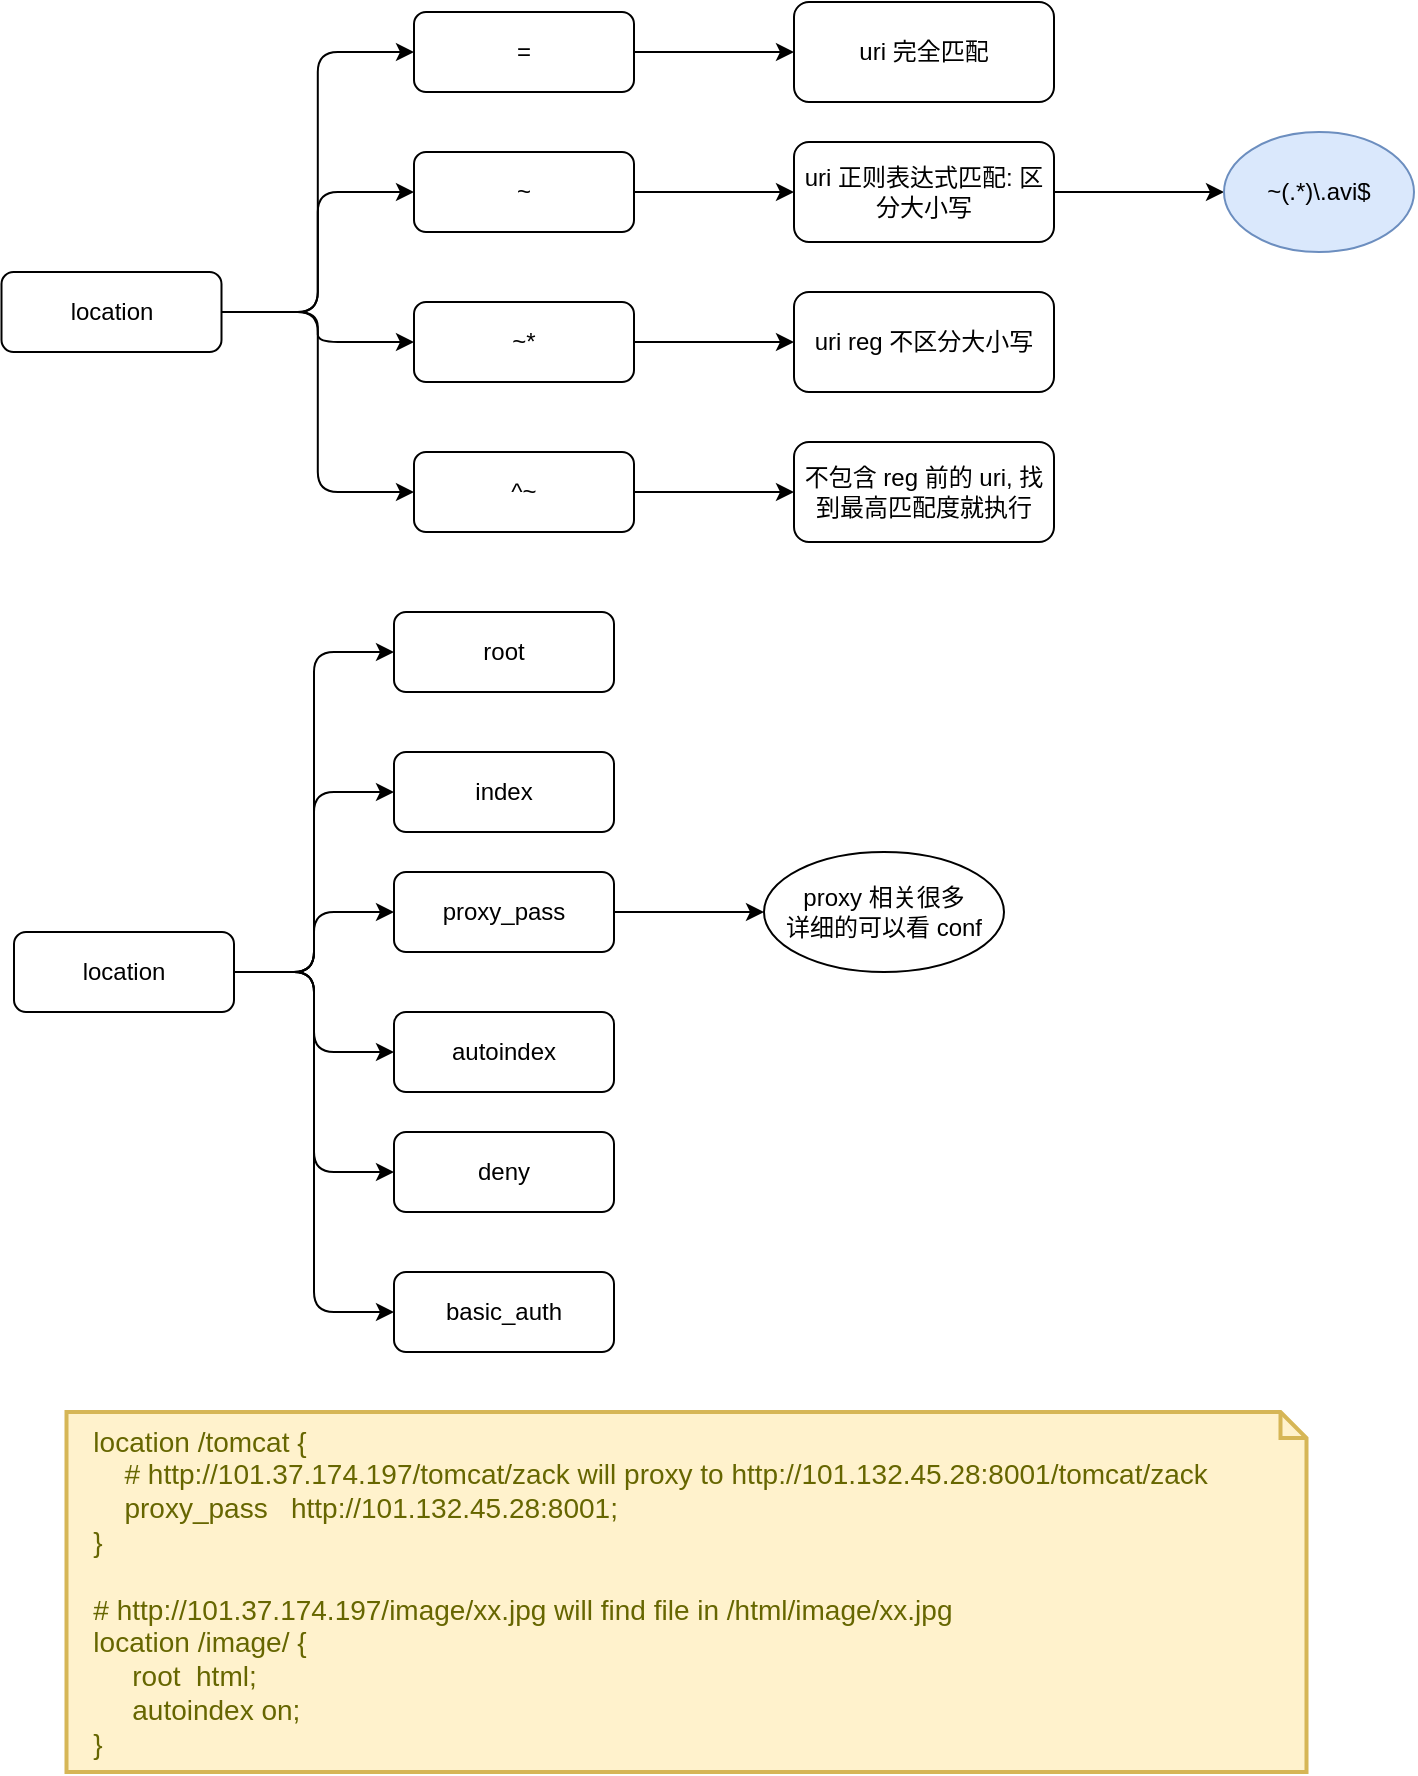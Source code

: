 <mxfile>
    <diagram id="d3Ppi4jMZQwmTpEYRrf5" name="Page-1">
        <mxGraphModel dx="971" dy="-310" grid="1" gridSize="10" guides="1" tooltips="1" connect="1" arrows="1" fold="1" page="1" pageScale="1" pageWidth="850" pageHeight="1100" background="#ffffff" math="0" shadow="0">
            <root>
                <mxCell id="0"/>
                <mxCell id="1" parent="0"/>
                <mxCell id="5" value="" style="edgeStyle=orthogonalEdgeStyle;rounded=1;orthogonalLoop=1;jettySize=auto;html=1;entryX=0;entryY=0.5;entryDx=0;entryDy=0;" parent="1" source="2" target="4" edge="1">
                    <mxGeometry relative="1" as="geometry"/>
                </mxCell>
                <mxCell id="9" style="edgeStyle=orthogonalEdgeStyle;rounded=1;orthogonalLoop=1;jettySize=auto;html=1;entryX=0;entryY=0.5;entryDx=0;entryDy=0;" parent="1" source="2" target="6" edge="1">
                    <mxGeometry relative="1" as="geometry"/>
                </mxCell>
                <mxCell id="10" style="edgeStyle=orthogonalEdgeStyle;rounded=1;orthogonalLoop=1;jettySize=auto;html=1;entryX=0;entryY=0.5;entryDx=0;entryDy=0;" parent="1" source="2" target="7" edge="1">
                    <mxGeometry relative="1" as="geometry"/>
                </mxCell>
                <mxCell id="11" style="edgeStyle=orthogonalEdgeStyle;rounded=1;orthogonalLoop=1;jettySize=auto;html=1;entryX=0;entryY=0.5;entryDx=0;entryDy=0;" parent="1" source="2" target="8" edge="1">
                    <mxGeometry relative="1" as="geometry"/>
                </mxCell>
                <mxCell id="2" value="location" style="rounded=1;whiteSpace=wrap;html=1;" parent="1" vertex="1">
                    <mxGeometry x="83.75" y="1315" width="110" height="40" as="geometry"/>
                </mxCell>
                <mxCell id="14" value="" style="edgeStyle=orthogonalEdgeStyle;rounded=1;orthogonalLoop=1;jettySize=auto;html=1;" parent="1" source="4" target="13" edge="1">
                    <mxGeometry relative="1" as="geometry"/>
                </mxCell>
                <mxCell id="4" value="=" style="rounded=1;whiteSpace=wrap;html=1;" parent="1" vertex="1">
                    <mxGeometry x="290" y="1185" width="110" height="40" as="geometry"/>
                </mxCell>
                <mxCell id="16" value="" style="edgeStyle=orthogonalEdgeStyle;rounded=1;orthogonalLoop=1;jettySize=auto;html=1;" parent="1" source="6" target="15" edge="1">
                    <mxGeometry relative="1" as="geometry"/>
                </mxCell>
                <mxCell id="6" value="~" style="rounded=1;whiteSpace=wrap;html=1;" parent="1" vertex="1">
                    <mxGeometry x="290" y="1255" width="110" height="40" as="geometry"/>
                </mxCell>
                <mxCell id="18" value="" style="edgeStyle=orthogonalEdgeStyle;rounded=1;orthogonalLoop=1;jettySize=auto;html=1;entryX=0;entryY=0.5;entryDx=0;entryDy=0;" parent="1" source="7" target="19" edge="1">
                    <mxGeometry relative="1" as="geometry">
                        <mxPoint x="480" y="1345" as="targetPoint"/>
                    </mxGeometry>
                </mxCell>
                <mxCell id="7" value="~*" style="rounded=1;whiteSpace=wrap;html=1;" parent="1" vertex="1">
                    <mxGeometry x="290" y="1330" width="110" height="40" as="geometry"/>
                </mxCell>
                <mxCell id="21" value="" style="edgeStyle=orthogonalEdgeStyle;rounded=1;orthogonalLoop=1;jettySize=auto;html=1;" parent="1" source="8" target="20" edge="1">
                    <mxGeometry relative="1" as="geometry"/>
                </mxCell>
                <mxCell id="8" value="^~" style="rounded=1;whiteSpace=wrap;html=1;" parent="1" vertex="1">
                    <mxGeometry x="290" y="1405" width="110" height="40" as="geometry"/>
                </mxCell>
                <mxCell id="13" value="uri 完全匹配" style="rounded=1;whiteSpace=wrap;html=1;" parent="1" vertex="1">
                    <mxGeometry x="480" y="1180" width="130" height="50" as="geometry"/>
                </mxCell>
                <mxCell id="24" value="" style="edgeStyle=orthogonalEdgeStyle;rounded=0;orthogonalLoop=1;jettySize=auto;html=1;" edge="1" parent="1" source="15" target="23">
                    <mxGeometry relative="1" as="geometry"/>
                </mxCell>
                <mxCell id="15" value="uri 正则表达式匹配: 区分大小写" style="rounded=1;whiteSpace=wrap;html=1;" parent="1" vertex="1">
                    <mxGeometry x="480" y="1250" width="130" height="50" as="geometry"/>
                </mxCell>
                <mxCell id="19" value="uri reg 不区分大小写" style="rounded=1;whiteSpace=wrap;html=1;" parent="1" vertex="1">
                    <mxGeometry x="480" y="1325" width="130" height="50" as="geometry"/>
                </mxCell>
                <mxCell id="20" value="不包含 reg 前的 uri, 找到最高匹配度就执行" style="rounded=1;whiteSpace=wrap;html=1;" parent="1" vertex="1">
                    <mxGeometry x="480" y="1400" width="130" height="50" as="geometry"/>
                </mxCell>
                <mxCell id="23" value="~(.*)\.avi$" style="ellipse;whiteSpace=wrap;html=1;rounded=1;fillColor=#dae8fc;strokeColor=#6c8ebf;" vertex="1" parent="1">
                    <mxGeometry x="695" y="1245" width="95" height="60" as="geometry"/>
                </mxCell>
                <mxCell id="27" value="" style="edgeStyle=orthogonalEdgeStyle;rounded=1;orthogonalLoop=1;jettySize=auto;html=1;entryX=0;entryY=0.5;entryDx=0;entryDy=0;" edge="1" parent="1" source="25" target="26">
                    <mxGeometry relative="1" as="geometry"/>
                </mxCell>
                <mxCell id="29" style="edgeStyle=orthogonalEdgeStyle;rounded=1;orthogonalLoop=1;jettySize=auto;html=1;entryX=0;entryY=0.5;entryDx=0;entryDy=0;" edge="1" parent="1" source="25" target="28">
                    <mxGeometry relative="1" as="geometry"/>
                </mxCell>
                <mxCell id="31" style="edgeStyle=orthogonalEdgeStyle;rounded=1;orthogonalLoop=1;jettySize=auto;html=1;entryX=0;entryY=0.5;entryDx=0;entryDy=0;" edge="1" parent="1" source="25" target="30">
                    <mxGeometry relative="1" as="geometry"/>
                </mxCell>
                <mxCell id="33" style="edgeStyle=orthogonalEdgeStyle;rounded=1;orthogonalLoop=1;jettySize=auto;html=1;entryX=0;entryY=0.5;entryDx=0;entryDy=0;" edge="1" parent="1" source="25" target="32">
                    <mxGeometry relative="1" as="geometry"/>
                </mxCell>
                <mxCell id="35" style="edgeStyle=orthogonalEdgeStyle;rounded=1;orthogonalLoop=1;jettySize=auto;html=1;entryX=0;entryY=0.5;entryDx=0;entryDy=0;" edge="1" parent="1" source="25" target="34">
                    <mxGeometry relative="1" as="geometry"/>
                </mxCell>
                <mxCell id="37" style="edgeStyle=orthogonalEdgeStyle;rounded=1;orthogonalLoop=1;jettySize=auto;html=1;entryX=0;entryY=0.5;entryDx=0;entryDy=0;" edge="1" parent="1" source="25" target="36">
                    <mxGeometry relative="1" as="geometry"/>
                </mxCell>
                <mxCell id="25" value="location" style="rounded=1;whiteSpace=wrap;html=1;" vertex="1" parent="1">
                    <mxGeometry x="90" y="1645" width="110" height="40" as="geometry"/>
                </mxCell>
                <mxCell id="26" value="root" style="rounded=1;whiteSpace=wrap;html=1;" vertex="1" parent="1">
                    <mxGeometry x="280" y="1485" width="110" height="40" as="geometry"/>
                </mxCell>
                <mxCell id="28" value="index" style="rounded=1;whiteSpace=wrap;html=1;" vertex="1" parent="1">
                    <mxGeometry x="280" y="1555" width="110" height="40" as="geometry"/>
                </mxCell>
                <mxCell id="39" value="" style="edgeStyle=orthogonalEdgeStyle;rounded=1;orthogonalLoop=1;jettySize=auto;html=1;" edge="1" parent="1" source="30" target="38">
                    <mxGeometry relative="1" as="geometry"/>
                </mxCell>
                <mxCell id="30" value="proxy_pass" style="rounded=1;whiteSpace=wrap;html=1;" vertex="1" parent="1">
                    <mxGeometry x="280" y="1615" width="110" height="40" as="geometry"/>
                </mxCell>
                <mxCell id="32" value="autoindex" style="rounded=1;whiteSpace=wrap;html=1;" vertex="1" parent="1">
                    <mxGeometry x="280" y="1685" width="110" height="40" as="geometry"/>
                </mxCell>
                <mxCell id="34" value="deny" style="rounded=1;whiteSpace=wrap;html=1;" vertex="1" parent="1">
                    <mxGeometry x="280" y="1745" width="110" height="40" as="geometry"/>
                </mxCell>
                <mxCell id="36" value="basic_auth" style="rounded=1;whiteSpace=wrap;html=1;" vertex="1" parent="1">
                    <mxGeometry x="280" y="1815" width="110" height="40" as="geometry"/>
                </mxCell>
                <mxCell id="38" value="proxy 相关很多&lt;br&gt;详细的可以看 conf" style="ellipse;whiteSpace=wrap;html=1;rounded=1;" vertex="1" parent="1">
                    <mxGeometry x="465" y="1605" width="120" height="60" as="geometry"/>
                </mxCell>
                <mxCell id="40" value="&lt;div&gt;&lt;span&gt;&amp;nbsp;&lt;/span&gt;&lt;span&gt;&amp;nbsp; location /tomcat {&lt;/span&gt;&lt;/div&gt;&amp;nbsp; &amp;nbsp; &amp;nbsp; &amp;nbsp;# http://101.37.174.197/tomcat/zack will proxy to http://101.132.45.28:8001/tomcat/zack&amp;nbsp;&lt;br&gt;&lt;span&gt;&amp;nbsp; &amp;nbsp; &amp;nbsp; &amp;nbsp;proxy_pass&amp;nbsp; &amp;nbsp;http://101.132.45.28:8001;&lt;/span&gt;&lt;br&gt;&lt;div&gt;&amp;nbsp; &amp;nbsp;}&lt;/div&gt;&lt;div&gt;&amp;nbsp; &amp;nbsp;&amp;nbsp;&lt;/div&gt;&lt;div&gt;&amp;nbsp; &amp;nbsp;# http://101.37.174.197/image/xx.jpg will find file in /html/image/xx.jpg&lt;br&gt;&lt;/div&gt;&lt;div&gt;&amp;nbsp; &amp;nbsp;location /image/ {&lt;/div&gt;&lt;div&gt;&amp;nbsp; &amp;nbsp; &amp;nbsp; &amp;nbsp; root&amp;nbsp; html;&lt;/div&gt;&lt;div&gt;&amp;nbsp; &amp;nbsp; &amp;nbsp; &amp;nbsp; autoindex on;&lt;/div&gt;&lt;div&gt;&amp;nbsp; &amp;nbsp;}&lt;/div&gt;" style="shape=note;strokeWidth=2;fontSize=14;size=13;whiteSpace=wrap;html=1;fillColor=#fff2cc;strokeColor=#d6b656;fontColor=#666600;align=left;" vertex="1" parent="1">
                    <mxGeometry x="116.25" y="1885" width="620" height="180" as="geometry"/>
                </mxCell>
            </root>
        </mxGraphModel>
    </diagram>
</mxfile>

